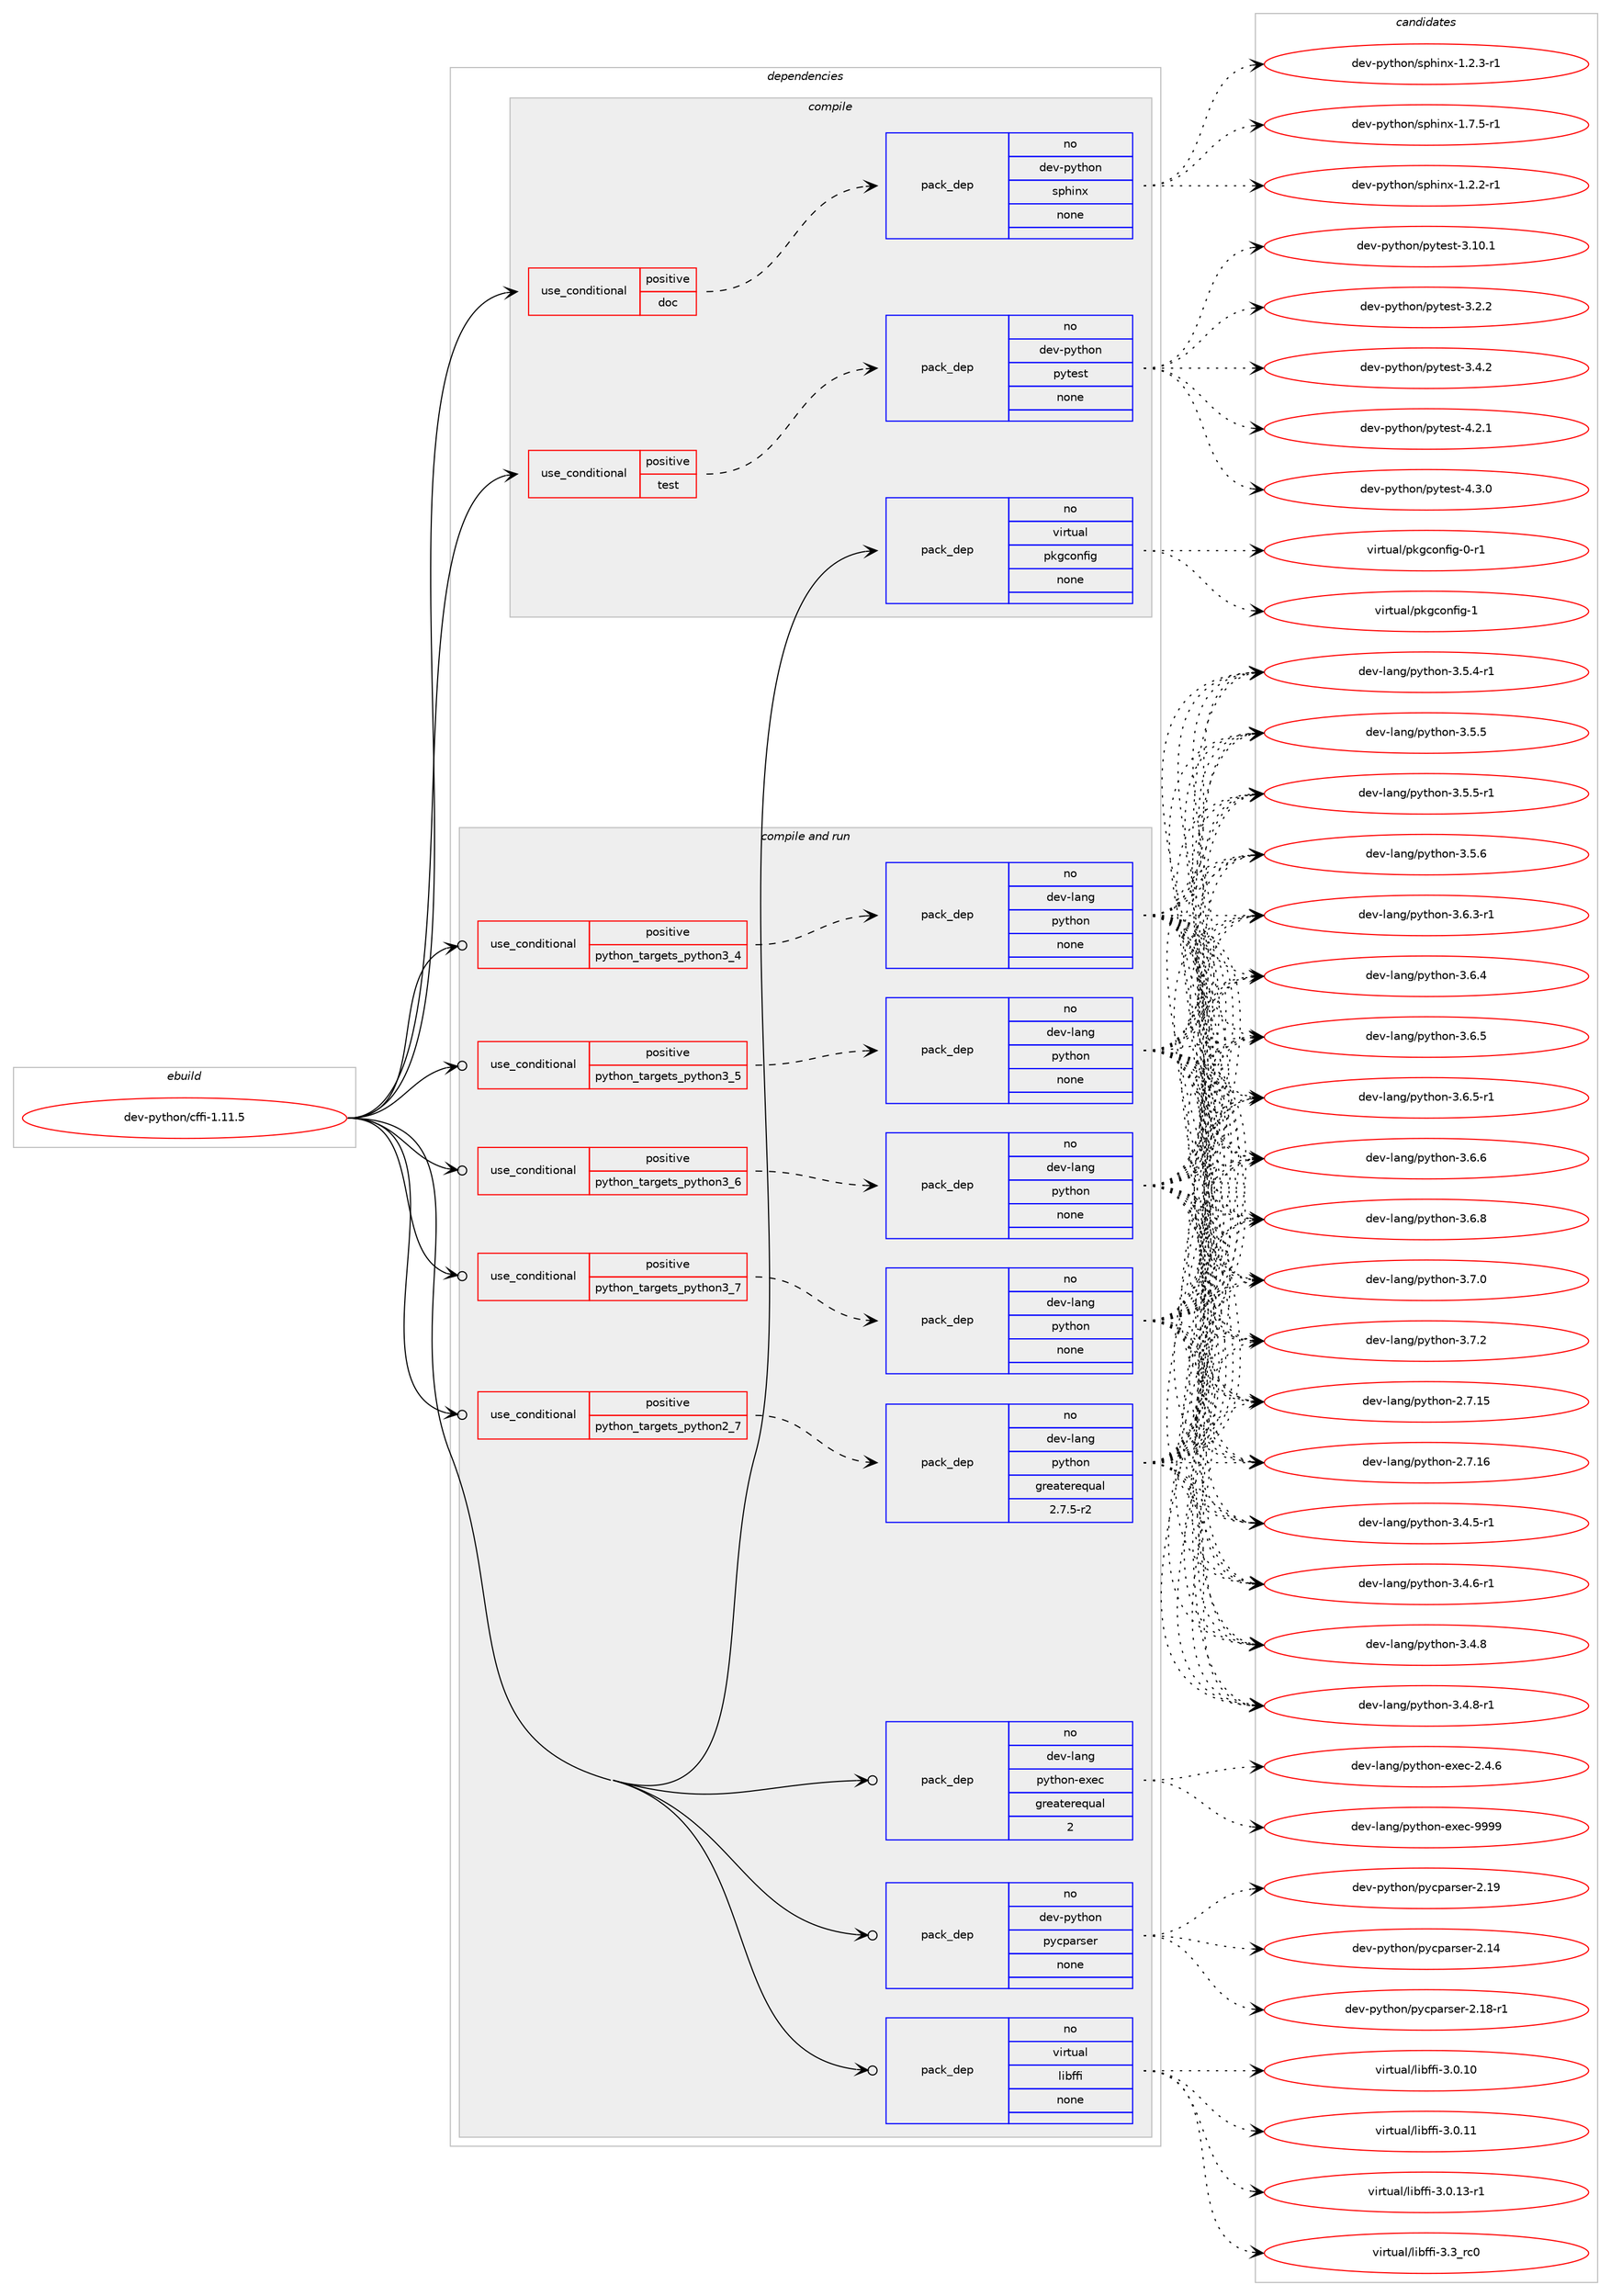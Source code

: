 digraph prolog {

# *************
# Graph options
# *************

newrank=true;
concentrate=true;
compound=true;
graph [rankdir=LR,fontname=Helvetica,fontsize=10,ranksep=1.5];#, ranksep=2.5, nodesep=0.2];
edge  [arrowhead=vee];
node  [fontname=Helvetica,fontsize=10];

# **********
# The ebuild
# **********

subgraph cluster_leftcol {
color=gray;
rank=same;
label=<<i>ebuild</i>>;
id [label="dev-python/cffi-1.11.5", color=red, width=4, href="../dev-python/cffi-1.11.5.svg"];
}

# ****************
# The dependencies
# ****************

subgraph cluster_midcol {
color=gray;
label=<<i>dependencies</i>>;
subgraph cluster_compile {
fillcolor="#eeeeee";
style=filled;
label=<<i>compile</i>>;
subgraph cond372181 {
dependency1402821 [label=<<TABLE BORDER="0" CELLBORDER="1" CELLSPACING="0" CELLPADDING="4"><TR><TD ROWSPAN="3" CELLPADDING="10">use_conditional</TD></TR><TR><TD>positive</TD></TR><TR><TD>doc</TD></TR></TABLE>>, shape=none, color=red];
subgraph pack1007405 {
dependency1402822 [label=<<TABLE BORDER="0" CELLBORDER="1" CELLSPACING="0" CELLPADDING="4" WIDTH="220"><TR><TD ROWSPAN="6" CELLPADDING="30">pack_dep</TD></TR><TR><TD WIDTH="110">no</TD></TR><TR><TD>dev-python</TD></TR><TR><TD>sphinx</TD></TR><TR><TD>none</TD></TR><TR><TD></TD></TR></TABLE>>, shape=none, color=blue];
}
dependency1402821:e -> dependency1402822:w [weight=20,style="dashed",arrowhead="vee"];
}
id:e -> dependency1402821:w [weight=20,style="solid",arrowhead="vee"];
subgraph cond372182 {
dependency1402823 [label=<<TABLE BORDER="0" CELLBORDER="1" CELLSPACING="0" CELLPADDING="4"><TR><TD ROWSPAN="3" CELLPADDING="10">use_conditional</TD></TR><TR><TD>positive</TD></TR><TR><TD>test</TD></TR></TABLE>>, shape=none, color=red];
subgraph pack1007406 {
dependency1402824 [label=<<TABLE BORDER="0" CELLBORDER="1" CELLSPACING="0" CELLPADDING="4" WIDTH="220"><TR><TD ROWSPAN="6" CELLPADDING="30">pack_dep</TD></TR><TR><TD WIDTH="110">no</TD></TR><TR><TD>dev-python</TD></TR><TR><TD>pytest</TD></TR><TR><TD>none</TD></TR><TR><TD></TD></TR></TABLE>>, shape=none, color=blue];
}
dependency1402823:e -> dependency1402824:w [weight=20,style="dashed",arrowhead="vee"];
}
id:e -> dependency1402823:w [weight=20,style="solid",arrowhead="vee"];
subgraph pack1007407 {
dependency1402825 [label=<<TABLE BORDER="0" CELLBORDER="1" CELLSPACING="0" CELLPADDING="4" WIDTH="220"><TR><TD ROWSPAN="6" CELLPADDING="30">pack_dep</TD></TR><TR><TD WIDTH="110">no</TD></TR><TR><TD>virtual</TD></TR><TR><TD>pkgconfig</TD></TR><TR><TD>none</TD></TR><TR><TD></TD></TR></TABLE>>, shape=none, color=blue];
}
id:e -> dependency1402825:w [weight=20,style="solid",arrowhead="vee"];
}
subgraph cluster_compileandrun {
fillcolor="#eeeeee";
style=filled;
label=<<i>compile and run</i>>;
subgraph cond372183 {
dependency1402826 [label=<<TABLE BORDER="0" CELLBORDER="1" CELLSPACING="0" CELLPADDING="4"><TR><TD ROWSPAN="3" CELLPADDING="10">use_conditional</TD></TR><TR><TD>positive</TD></TR><TR><TD>python_targets_python2_7</TD></TR></TABLE>>, shape=none, color=red];
subgraph pack1007408 {
dependency1402827 [label=<<TABLE BORDER="0" CELLBORDER="1" CELLSPACING="0" CELLPADDING="4" WIDTH="220"><TR><TD ROWSPAN="6" CELLPADDING="30">pack_dep</TD></TR><TR><TD WIDTH="110">no</TD></TR><TR><TD>dev-lang</TD></TR><TR><TD>python</TD></TR><TR><TD>greaterequal</TD></TR><TR><TD>2.7.5-r2</TD></TR></TABLE>>, shape=none, color=blue];
}
dependency1402826:e -> dependency1402827:w [weight=20,style="dashed",arrowhead="vee"];
}
id:e -> dependency1402826:w [weight=20,style="solid",arrowhead="odotvee"];
subgraph cond372184 {
dependency1402828 [label=<<TABLE BORDER="0" CELLBORDER="1" CELLSPACING="0" CELLPADDING="4"><TR><TD ROWSPAN="3" CELLPADDING="10">use_conditional</TD></TR><TR><TD>positive</TD></TR><TR><TD>python_targets_python3_4</TD></TR></TABLE>>, shape=none, color=red];
subgraph pack1007409 {
dependency1402829 [label=<<TABLE BORDER="0" CELLBORDER="1" CELLSPACING="0" CELLPADDING="4" WIDTH="220"><TR><TD ROWSPAN="6" CELLPADDING="30">pack_dep</TD></TR><TR><TD WIDTH="110">no</TD></TR><TR><TD>dev-lang</TD></TR><TR><TD>python</TD></TR><TR><TD>none</TD></TR><TR><TD></TD></TR></TABLE>>, shape=none, color=blue];
}
dependency1402828:e -> dependency1402829:w [weight=20,style="dashed",arrowhead="vee"];
}
id:e -> dependency1402828:w [weight=20,style="solid",arrowhead="odotvee"];
subgraph cond372185 {
dependency1402830 [label=<<TABLE BORDER="0" CELLBORDER="1" CELLSPACING="0" CELLPADDING="4"><TR><TD ROWSPAN="3" CELLPADDING="10">use_conditional</TD></TR><TR><TD>positive</TD></TR><TR><TD>python_targets_python3_5</TD></TR></TABLE>>, shape=none, color=red];
subgraph pack1007410 {
dependency1402831 [label=<<TABLE BORDER="0" CELLBORDER="1" CELLSPACING="0" CELLPADDING="4" WIDTH="220"><TR><TD ROWSPAN="6" CELLPADDING="30">pack_dep</TD></TR><TR><TD WIDTH="110">no</TD></TR><TR><TD>dev-lang</TD></TR><TR><TD>python</TD></TR><TR><TD>none</TD></TR><TR><TD></TD></TR></TABLE>>, shape=none, color=blue];
}
dependency1402830:e -> dependency1402831:w [weight=20,style="dashed",arrowhead="vee"];
}
id:e -> dependency1402830:w [weight=20,style="solid",arrowhead="odotvee"];
subgraph cond372186 {
dependency1402832 [label=<<TABLE BORDER="0" CELLBORDER="1" CELLSPACING="0" CELLPADDING="4"><TR><TD ROWSPAN="3" CELLPADDING="10">use_conditional</TD></TR><TR><TD>positive</TD></TR><TR><TD>python_targets_python3_6</TD></TR></TABLE>>, shape=none, color=red];
subgraph pack1007411 {
dependency1402833 [label=<<TABLE BORDER="0" CELLBORDER="1" CELLSPACING="0" CELLPADDING="4" WIDTH="220"><TR><TD ROWSPAN="6" CELLPADDING="30">pack_dep</TD></TR><TR><TD WIDTH="110">no</TD></TR><TR><TD>dev-lang</TD></TR><TR><TD>python</TD></TR><TR><TD>none</TD></TR><TR><TD></TD></TR></TABLE>>, shape=none, color=blue];
}
dependency1402832:e -> dependency1402833:w [weight=20,style="dashed",arrowhead="vee"];
}
id:e -> dependency1402832:w [weight=20,style="solid",arrowhead="odotvee"];
subgraph cond372187 {
dependency1402834 [label=<<TABLE BORDER="0" CELLBORDER="1" CELLSPACING="0" CELLPADDING="4"><TR><TD ROWSPAN="3" CELLPADDING="10">use_conditional</TD></TR><TR><TD>positive</TD></TR><TR><TD>python_targets_python3_7</TD></TR></TABLE>>, shape=none, color=red];
subgraph pack1007412 {
dependency1402835 [label=<<TABLE BORDER="0" CELLBORDER="1" CELLSPACING="0" CELLPADDING="4" WIDTH="220"><TR><TD ROWSPAN="6" CELLPADDING="30">pack_dep</TD></TR><TR><TD WIDTH="110">no</TD></TR><TR><TD>dev-lang</TD></TR><TR><TD>python</TD></TR><TR><TD>none</TD></TR><TR><TD></TD></TR></TABLE>>, shape=none, color=blue];
}
dependency1402834:e -> dependency1402835:w [weight=20,style="dashed",arrowhead="vee"];
}
id:e -> dependency1402834:w [weight=20,style="solid",arrowhead="odotvee"];
subgraph pack1007413 {
dependency1402836 [label=<<TABLE BORDER="0" CELLBORDER="1" CELLSPACING="0" CELLPADDING="4" WIDTH="220"><TR><TD ROWSPAN="6" CELLPADDING="30">pack_dep</TD></TR><TR><TD WIDTH="110">no</TD></TR><TR><TD>dev-lang</TD></TR><TR><TD>python-exec</TD></TR><TR><TD>greaterequal</TD></TR><TR><TD>2</TD></TR></TABLE>>, shape=none, color=blue];
}
id:e -> dependency1402836:w [weight=20,style="solid",arrowhead="odotvee"];
subgraph pack1007414 {
dependency1402837 [label=<<TABLE BORDER="0" CELLBORDER="1" CELLSPACING="0" CELLPADDING="4" WIDTH="220"><TR><TD ROWSPAN="6" CELLPADDING="30">pack_dep</TD></TR><TR><TD WIDTH="110">no</TD></TR><TR><TD>dev-python</TD></TR><TR><TD>pycparser</TD></TR><TR><TD>none</TD></TR><TR><TD></TD></TR></TABLE>>, shape=none, color=blue];
}
id:e -> dependency1402837:w [weight=20,style="solid",arrowhead="odotvee"];
subgraph pack1007415 {
dependency1402838 [label=<<TABLE BORDER="0" CELLBORDER="1" CELLSPACING="0" CELLPADDING="4" WIDTH="220"><TR><TD ROWSPAN="6" CELLPADDING="30">pack_dep</TD></TR><TR><TD WIDTH="110">no</TD></TR><TR><TD>virtual</TD></TR><TR><TD>libffi</TD></TR><TR><TD>none</TD></TR><TR><TD></TD></TR></TABLE>>, shape=none, color=blue];
}
id:e -> dependency1402838:w [weight=20,style="solid",arrowhead="odotvee"];
}
subgraph cluster_run {
fillcolor="#eeeeee";
style=filled;
label=<<i>run</i>>;
}
}

# **************
# The candidates
# **************

subgraph cluster_choices {
rank=same;
color=gray;
label=<<i>candidates</i>>;

subgraph choice1007405 {
color=black;
nodesep=1;
choice10010111845112121116104111110471151121041051101204549465046504511449 [label="dev-python/sphinx-1.2.2-r1", color=red, width=4,href="../dev-python/sphinx-1.2.2-r1.svg"];
choice10010111845112121116104111110471151121041051101204549465046514511449 [label="dev-python/sphinx-1.2.3-r1", color=red, width=4,href="../dev-python/sphinx-1.2.3-r1.svg"];
choice10010111845112121116104111110471151121041051101204549465546534511449 [label="dev-python/sphinx-1.7.5-r1", color=red, width=4,href="../dev-python/sphinx-1.7.5-r1.svg"];
dependency1402822:e -> choice10010111845112121116104111110471151121041051101204549465046504511449:w [style=dotted,weight="100"];
dependency1402822:e -> choice10010111845112121116104111110471151121041051101204549465046514511449:w [style=dotted,weight="100"];
dependency1402822:e -> choice10010111845112121116104111110471151121041051101204549465546534511449:w [style=dotted,weight="100"];
}
subgraph choice1007406 {
color=black;
nodesep=1;
choice100101118451121211161041111104711212111610111511645514649484649 [label="dev-python/pytest-3.10.1", color=red, width=4,href="../dev-python/pytest-3.10.1.svg"];
choice1001011184511212111610411111047112121116101115116455146504650 [label="dev-python/pytest-3.2.2", color=red, width=4,href="../dev-python/pytest-3.2.2.svg"];
choice1001011184511212111610411111047112121116101115116455146524650 [label="dev-python/pytest-3.4.2", color=red, width=4,href="../dev-python/pytest-3.4.2.svg"];
choice1001011184511212111610411111047112121116101115116455246504649 [label="dev-python/pytest-4.2.1", color=red, width=4,href="../dev-python/pytest-4.2.1.svg"];
choice1001011184511212111610411111047112121116101115116455246514648 [label="dev-python/pytest-4.3.0", color=red, width=4,href="../dev-python/pytest-4.3.0.svg"];
dependency1402824:e -> choice100101118451121211161041111104711212111610111511645514649484649:w [style=dotted,weight="100"];
dependency1402824:e -> choice1001011184511212111610411111047112121116101115116455146504650:w [style=dotted,weight="100"];
dependency1402824:e -> choice1001011184511212111610411111047112121116101115116455146524650:w [style=dotted,weight="100"];
dependency1402824:e -> choice1001011184511212111610411111047112121116101115116455246504649:w [style=dotted,weight="100"];
dependency1402824:e -> choice1001011184511212111610411111047112121116101115116455246514648:w [style=dotted,weight="100"];
}
subgraph choice1007407 {
color=black;
nodesep=1;
choice11810511411611797108471121071039911111010210510345484511449 [label="virtual/pkgconfig-0-r1", color=red, width=4,href="../virtual/pkgconfig-0-r1.svg"];
choice1181051141161179710847112107103991111101021051034549 [label="virtual/pkgconfig-1", color=red, width=4,href="../virtual/pkgconfig-1.svg"];
dependency1402825:e -> choice11810511411611797108471121071039911111010210510345484511449:w [style=dotted,weight="100"];
dependency1402825:e -> choice1181051141161179710847112107103991111101021051034549:w [style=dotted,weight="100"];
}
subgraph choice1007408 {
color=black;
nodesep=1;
choice10010111845108971101034711212111610411111045504655464953 [label="dev-lang/python-2.7.15", color=red, width=4,href="../dev-lang/python-2.7.15.svg"];
choice10010111845108971101034711212111610411111045504655464954 [label="dev-lang/python-2.7.16", color=red, width=4,href="../dev-lang/python-2.7.16.svg"];
choice1001011184510897110103471121211161041111104551465246534511449 [label="dev-lang/python-3.4.5-r1", color=red, width=4,href="../dev-lang/python-3.4.5-r1.svg"];
choice1001011184510897110103471121211161041111104551465246544511449 [label="dev-lang/python-3.4.6-r1", color=red, width=4,href="../dev-lang/python-3.4.6-r1.svg"];
choice100101118451089711010347112121116104111110455146524656 [label="dev-lang/python-3.4.8", color=red, width=4,href="../dev-lang/python-3.4.8.svg"];
choice1001011184510897110103471121211161041111104551465246564511449 [label="dev-lang/python-3.4.8-r1", color=red, width=4,href="../dev-lang/python-3.4.8-r1.svg"];
choice1001011184510897110103471121211161041111104551465346524511449 [label="dev-lang/python-3.5.4-r1", color=red, width=4,href="../dev-lang/python-3.5.4-r1.svg"];
choice100101118451089711010347112121116104111110455146534653 [label="dev-lang/python-3.5.5", color=red, width=4,href="../dev-lang/python-3.5.5.svg"];
choice1001011184510897110103471121211161041111104551465346534511449 [label="dev-lang/python-3.5.5-r1", color=red, width=4,href="../dev-lang/python-3.5.5-r1.svg"];
choice100101118451089711010347112121116104111110455146534654 [label="dev-lang/python-3.5.6", color=red, width=4,href="../dev-lang/python-3.5.6.svg"];
choice1001011184510897110103471121211161041111104551465446514511449 [label="dev-lang/python-3.6.3-r1", color=red, width=4,href="../dev-lang/python-3.6.3-r1.svg"];
choice100101118451089711010347112121116104111110455146544652 [label="dev-lang/python-3.6.4", color=red, width=4,href="../dev-lang/python-3.6.4.svg"];
choice100101118451089711010347112121116104111110455146544653 [label="dev-lang/python-3.6.5", color=red, width=4,href="../dev-lang/python-3.6.5.svg"];
choice1001011184510897110103471121211161041111104551465446534511449 [label="dev-lang/python-3.6.5-r1", color=red, width=4,href="../dev-lang/python-3.6.5-r1.svg"];
choice100101118451089711010347112121116104111110455146544654 [label="dev-lang/python-3.6.6", color=red, width=4,href="../dev-lang/python-3.6.6.svg"];
choice100101118451089711010347112121116104111110455146544656 [label="dev-lang/python-3.6.8", color=red, width=4,href="../dev-lang/python-3.6.8.svg"];
choice100101118451089711010347112121116104111110455146554648 [label="dev-lang/python-3.7.0", color=red, width=4,href="../dev-lang/python-3.7.0.svg"];
choice100101118451089711010347112121116104111110455146554650 [label="dev-lang/python-3.7.2", color=red, width=4,href="../dev-lang/python-3.7.2.svg"];
dependency1402827:e -> choice10010111845108971101034711212111610411111045504655464953:w [style=dotted,weight="100"];
dependency1402827:e -> choice10010111845108971101034711212111610411111045504655464954:w [style=dotted,weight="100"];
dependency1402827:e -> choice1001011184510897110103471121211161041111104551465246534511449:w [style=dotted,weight="100"];
dependency1402827:e -> choice1001011184510897110103471121211161041111104551465246544511449:w [style=dotted,weight="100"];
dependency1402827:e -> choice100101118451089711010347112121116104111110455146524656:w [style=dotted,weight="100"];
dependency1402827:e -> choice1001011184510897110103471121211161041111104551465246564511449:w [style=dotted,weight="100"];
dependency1402827:e -> choice1001011184510897110103471121211161041111104551465346524511449:w [style=dotted,weight="100"];
dependency1402827:e -> choice100101118451089711010347112121116104111110455146534653:w [style=dotted,weight="100"];
dependency1402827:e -> choice1001011184510897110103471121211161041111104551465346534511449:w [style=dotted,weight="100"];
dependency1402827:e -> choice100101118451089711010347112121116104111110455146534654:w [style=dotted,weight="100"];
dependency1402827:e -> choice1001011184510897110103471121211161041111104551465446514511449:w [style=dotted,weight="100"];
dependency1402827:e -> choice100101118451089711010347112121116104111110455146544652:w [style=dotted,weight="100"];
dependency1402827:e -> choice100101118451089711010347112121116104111110455146544653:w [style=dotted,weight="100"];
dependency1402827:e -> choice1001011184510897110103471121211161041111104551465446534511449:w [style=dotted,weight="100"];
dependency1402827:e -> choice100101118451089711010347112121116104111110455146544654:w [style=dotted,weight="100"];
dependency1402827:e -> choice100101118451089711010347112121116104111110455146544656:w [style=dotted,weight="100"];
dependency1402827:e -> choice100101118451089711010347112121116104111110455146554648:w [style=dotted,weight="100"];
dependency1402827:e -> choice100101118451089711010347112121116104111110455146554650:w [style=dotted,weight="100"];
}
subgraph choice1007409 {
color=black;
nodesep=1;
choice10010111845108971101034711212111610411111045504655464953 [label="dev-lang/python-2.7.15", color=red, width=4,href="../dev-lang/python-2.7.15.svg"];
choice10010111845108971101034711212111610411111045504655464954 [label="dev-lang/python-2.7.16", color=red, width=4,href="../dev-lang/python-2.7.16.svg"];
choice1001011184510897110103471121211161041111104551465246534511449 [label="dev-lang/python-3.4.5-r1", color=red, width=4,href="../dev-lang/python-3.4.5-r1.svg"];
choice1001011184510897110103471121211161041111104551465246544511449 [label="dev-lang/python-3.4.6-r1", color=red, width=4,href="../dev-lang/python-3.4.6-r1.svg"];
choice100101118451089711010347112121116104111110455146524656 [label="dev-lang/python-3.4.8", color=red, width=4,href="../dev-lang/python-3.4.8.svg"];
choice1001011184510897110103471121211161041111104551465246564511449 [label="dev-lang/python-3.4.8-r1", color=red, width=4,href="../dev-lang/python-3.4.8-r1.svg"];
choice1001011184510897110103471121211161041111104551465346524511449 [label="dev-lang/python-3.5.4-r1", color=red, width=4,href="../dev-lang/python-3.5.4-r1.svg"];
choice100101118451089711010347112121116104111110455146534653 [label="dev-lang/python-3.5.5", color=red, width=4,href="../dev-lang/python-3.5.5.svg"];
choice1001011184510897110103471121211161041111104551465346534511449 [label="dev-lang/python-3.5.5-r1", color=red, width=4,href="../dev-lang/python-3.5.5-r1.svg"];
choice100101118451089711010347112121116104111110455146534654 [label="dev-lang/python-3.5.6", color=red, width=4,href="../dev-lang/python-3.5.6.svg"];
choice1001011184510897110103471121211161041111104551465446514511449 [label="dev-lang/python-3.6.3-r1", color=red, width=4,href="../dev-lang/python-3.6.3-r1.svg"];
choice100101118451089711010347112121116104111110455146544652 [label="dev-lang/python-3.6.4", color=red, width=4,href="../dev-lang/python-3.6.4.svg"];
choice100101118451089711010347112121116104111110455146544653 [label="dev-lang/python-3.6.5", color=red, width=4,href="../dev-lang/python-3.6.5.svg"];
choice1001011184510897110103471121211161041111104551465446534511449 [label="dev-lang/python-3.6.5-r1", color=red, width=4,href="../dev-lang/python-3.6.5-r1.svg"];
choice100101118451089711010347112121116104111110455146544654 [label="dev-lang/python-3.6.6", color=red, width=4,href="../dev-lang/python-3.6.6.svg"];
choice100101118451089711010347112121116104111110455146544656 [label="dev-lang/python-3.6.8", color=red, width=4,href="../dev-lang/python-3.6.8.svg"];
choice100101118451089711010347112121116104111110455146554648 [label="dev-lang/python-3.7.0", color=red, width=4,href="../dev-lang/python-3.7.0.svg"];
choice100101118451089711010347112121116104111110455146554650 [label="dev-lang/python-3.7.2", color=red, width=4,href="../dev-lang/python-3.7.2.svg"];
dependency1402829:e -> choice10010111845108971101034711212111610411111045504655464953:w [style=dotted,weight="100"];
dependency1402829:e -> choice10010111845108971101034711212111610411111045504655464954:w [style=dotted,weight="100"];
dependency1402829:e -> choice1001011184510897110103471121211161041111104551465246534511449:w [style=dotted,weight="100"];
dependency1402829:e -> choice1001011184510897110103471121211161041111104551465246544511449:w [style=dotted,weight="100"];
dependency1402829:e -> choice100101118451089711010347112121116104111110455146524656:w [style=dotted,weight="100"];
dependency1402829:e -> choice1001011184510897110103471121211161041111104551465246564511449:w [style=dotted,weight="100"];
dependency1402829:e -> choice1001011184510897110103471121211161041111104551465346524511449:w [style=dotted,weight="100"];
dependency1402829:e -> choice100101118451089711010347112121116104111110455146534653:w [style=dotted,weight="100"];
dependency1402829:e -> choice1001011184510897110103471121211161041111104551465346534511449:w [style=dotted,weight="100"];
dependency1402829:e -> choice100101118451089711010347112121116104111110455146534654:w [style=dotted,weight="100"];
dependency1402829:e -> choice1001011184510897110103471121211161041111104551465446514511449:w [style=dotted,weight="100"];
dependency1402829:e -> choice100101118451089711010347112121116104111110455146544652:w [style=dotted,weight="100"];
dependency1402829:e -> choice100101118451089711010347112121116104111110455146544653:w [style=dotted,weight="100"];
dependency1402829:e -> choice1001011184510897110103471121211161041111104551465446534511449:w [style=dotted,weight="100"];
dependency1402829:e -> choice100101118451089711010347112121116104111110455146544654:w [style=dotted,weight="100"];
dependency1402829:e -> choice100101118451089711010347112121116104111110455146544656:w [style=dotted,weight="100"];
dependency1402829:e -> choice100101118451089711010347112121116104111110455146554648:w [style=dotted,weight="100"];
dependency1402829:e -> choice100101118451089711010347112121116104111110455146554650:w [style=dotted,weight="100"];
}
subgraph choice1007410 {
color=black;
nodesep=1;
choice10010111845108971101034711212111610411111045504655464953 [label="dev-lang/python-2.7.15", color=red, width=4,href="../dev-lang/python-2.7.15.svg"];
choice10010111845108971101034711212111610411111045504655464954 [label="dev-lang/python-2.7.16", color=red, width=4,href="../dev-lang/python-2.7.16.svg"];
choice1001011184510897110103471121211161041111104551465246534511449 [label="dev-lang/python-3.4.5-r1", color=red, width=4,href="../dev-lang/python-3.4.5-r1.svg"];
choice1001011184510897110103471121211161041111104551465246544511449 [label="dev-lang/python-3.4.6-r1", color=red, width=4,href="../dev-lang/python-3.4.6-r1.svg"];
choice100101118451089711010347112121116104111110455146524656 [label="dev-lang/python-3.4.8", color=red, width=4,href="../dev-lang/python-3.4.8.svg"];
choice1001011184510897110103471121211161041111104551465246564511449 [label="dev-lang/python-3.4.8-r1", color=red, width=4,href="../dev-lang/python-3.4.8-r1.svg"];
choice1001011184510897110103471121211161041111104551465346524511449 [label="dev-lang/python-3.5.4-r1", color=red, width=4,href="../dev-lang/python-3.5.4-r1.svg"];
choice100101118451089711010347112121116104111110455146534653 [label="dev-lang/python-3.5.5", color=red, width=4,href="../dev-lang/python-3.5.5.svg"];
choice1001011184510897110103471121211161041111104551465346534511449 [label="dev-lang/python-3.5.5-r1", color=red, width=4,href="../dev-lang/python-3.5.5-r1.svg"];
choice100101118451089711010347112121116104111110455146534654 [label="dev-lang/python-3.5.6", color=red, width=4,href="../dev-lang/python-3.5.6.svg"];
choice1001011184510897110103471121211161041111104551465446514511449 [label="dev-lang/python-3.6.3-r1", color=red, width=4,href="../dev-lang/python-3.6.3-r1.svg"];
choice100101118451089711010347112121116104111110455146544652 [label="dev-lang/python-3.6.4", color=red, width=4,href="../dev-lang/python-3.6.4.svg"];
choice100101118451089711010347112121116104111110455146544653 [label="dev-lang/python-3.6.5", color=red, width=4,href="../dev-lang/python-3.6.5.svg"];
choice1001011184510897110103471121211161041111104551465446534511449 [label="dev-lang/python-3.6.5-r1", color=red, width=4,href="../dev-lang/python-3.6.5-r1.svg"];
choice100101118451089711010347112121116104111110455146544654 [label="dev-lang/python-3.6.6", color=red, width=4,href="../dev-lang/python-3.6.6.svg"];
choice100101118451089711010347112121116104111110455146544656 [label="dev-lang/python-3.6.8", color=red, width=4,href="../dev-lang/python-3.6.8.svg"];
choice100101118451089711010347112121116104111110455146554648 [label="dev-lang/python-3.7.0", color=red, width=4,href="../dev-lang/python-3.7.0.svg"];
choice100101118451089711010347112121116104111110455146554650 [label="dev-lang/python-3.7.2", color=red, width=4,href="../dev-lang/python-3.7.2.svg"];
dependency1402831:e -> choice10010111845108971101034711212111610411111045504655464953:w [style=dotted,weight="100"];
dependency1402831:e -> choice10010111845108971101034711212111610411111045504655464954:w [style=dotted,weight="100"];
dependency1402831:e -> choice1001011184510897110103471121211161041111104551465246534511449:w [style=dotted,weight="100"];
dependency1402831:e -> choice1001011184510897110103471121211161041111104551465246544511449:w [style=dotted,weight="100"];
dependency1402831:e -> choice100101118451089711010347112121116104111110455146524656:w [style=dotted,weight="100"];
dependency1402831:e -> choice1001011184510897110103471121211161041111104551465246564511449:w [style=dotted,weight="100"];
dependency1402831:e -> choice1001011184510897110103471121211161041111104551465346524511449:w [style=dotted,weight="100"];
dependency1402831:e -> choice100101118451089711010347112121116104111110455146534653:w [style=dotted,weight="100"];
dependency1402831:e -> choice1001011184510897110103471121211161041111104551465346534511449:w [style=dotted,weight="100"];
dependency1402831:e -> choice100101118451089711010347112121116104111110455146534654:w [style=dotted,weight="100"];
dependency1402831:e -> choice1001011184510897110103471121211161041111104551465446514511449:w [style=dotted,weight="100"];
dependency1402831:e -> choice100101118451089711010347112121116104111110455146544652:w [style=dotted,weight="100"];
dependency1402831:e -> choice100101118451089711010347112121116104111110455146544653:w [style=dotted,weight="100"];
dependency1402831:e -> choice1001011184510897110103471121211161041111104551465446534511449:w [style=dotted,weight="100"];
dependency1402831:e -> choice100101118451089711010347112121116104111110455146544654:w [style=dotted,weight="100"];
dependency1402831:e -> choice100101118451089711010347112121116104111110455146544656:w [style=dotted,weight="100"];
dependency1402831:e -> choice100101118451089711010347112121116104111110455146554648:w [style=dotted,weight="100"];
dependency1402831:e -> choice100101118451089711010347112121116104111110455146554650:w [style=dotted,weight="100"];
}
subgraph choice1007411 {
color=black;
nodesep=1;
choice10010111845108971101034711212111610411111045504655464953 [label="dev-lang/python-2.7.15", color=red, width=4,href="../dev-lang/python-2.7.15.svg"];
choice10010111845108971101034711212111610411111045504655464954 [label="dev-lang/python-2.7.16", color=red, width=4,href="../dev-lang/python-2.7.16.svg"];
choice1001011184510897110103471121211161041111104551465246534511449 [label="dev-lang/python-3.4.5-r1", color=red, width=4,href="../dev-lang/python-3.4.5-r1.svg"];
choice1001011184510897110103471121211161041111104551465246544511449 [label="dev-lang/python-3.4.6-r1", color=red, width=4,href="../dev-lang/python-3.4.6-r1.svg"];
choice100101118451089711010347112121116104111110455146524656 [label="dev-lang/python-3.4.8", color=red, width=4,href="../dev-lang/python-3.4.8.svg"];
choice1001011184510897110103471121211161041111104551465246564511449 [label="dev-lang/python-3.4.8-r1", color=red, width=4,href="../dev-lang/python-3.4.8-r1.svg"];
choice1001011184510897110103471121211161041111104551465346524511449 [label="dev-lang/python-3.5.4-r1", color=red, width=4,href="../dev-lang/python-3.5.4-r1.svg"];
choice100101118451089711010347112121116104111110455146534653 [label="dev-lang/python-3.5.5", color=red, width=4,href="../dev-lang/python-3.5.5.svg"];
choice1001011184510897110103471121211161041111104551465346534511449 [label="dev-lang/python-3.5.5-r1", color=red, width=4,href="../dev-lang/python-3.5.5-r1.svg"];
choice100101118451089711010347112121116104111110455146534654 [label="dev-lang/python-3.5.6", color=red, width=4,href="../dev-lang/python-3.5.6.svg"];
choice1001011184510897110103471121211161041111104551465446514511449 [label="dev-lang/python-3.6.3-r1", color=red, width=4,href="../dev-lang/python-3.6.3-r1.svg"];
choice100101118451089711010347112121116104111110455146544652 [label="dev-lang/python-3.6.4", color=red, width=4,href="../dev-lang/python-3.6.4.svg"];
choice100101118451089711010347112121116104111110455146544653 [label="dev-lang/python-3.6.5", color=red, width=4,href="../dev-lang/python-3.6.5.svg"];
choice1001011184510897110103471121211161041111104551465446534511449 [label="dev-lang/python-3.6.5-r1", color=red, width=4,href="../dev-lang/python-3.6.5-r1.svg"];
choice100101118451089711010347112121116104111110455146544654 [label="dev-lang/python-3.6.6", color=red, width=4,href="../dev-lang/python-3.6.6.svg"];
choice100101118451089711010347112121116104111110455146544656 [label="dev-lang/python-3.6.8", color=red, width=4,href="../dev-lang/python-3.6.8.svg"];
choice100101118451089711010347112121116104111110455146554648 [label="dev-lang/python-3.7.0", color=red, width=4,href="../dev-lang/python-3.7.0.svg"];
choice100101118451089711010347112121116104111110455146554650 [label="dev-lang/python-3.7.2", color=red, width=4,href="../dev-lang/python-3.7.2.svg"];
dependency1402833:e -> choice10010111845108971101034711212111610411111045504655464953:w [style=dotted,weight="100"];
dependency1402833:e -> choice10010111845108971101034711212111610411111045504655464954:w [style=dotted,weight="100"];
dependency1402833:e -> choice1001011184510897110103471121211161041111104551465246534511449:w [style=dotted,weight="100"];
dependency1402833:e -> choice1001011184510897110103471121211161041111104551465246544511449:w [style=dotted,weight="100"];
dependency1402833:e -> choice100101118451089711010347112121116104111110455146524656:w [style=dotted,weight="100"];
dependency1402833:e -> choice1001011184510897110103471121211161041111104551465246564511449:w [style=dotted,weight="100"];
dependency1402833:e -> choice1001011184510897110103471121211161041111104551465346524511449:w [style=dotted,weight="100"];
dependency1402833:e -> choice100101118451089711010347112121116104111110455146534653:w [style=dotted,weight="100"];
dependency1402833:e -> choice1001011184510897110103471121211161041111104551465346534511449:w [style=dotted,weight="100"];
dependency1402833:e -> choice100101118451089711010347112121116104111110455146534654:w [style=dotted,weight="100"];
dependency1402833:e -> choice1001011184510897110103471121211161041111104551465446514511449:w [style=dotted,weight="100"];
dependency1402833:e -> choice100101118451089711010347112121116104111110455146544652:w [style=dotted,weight="100"];
dependency1402833:e -> choice100101118451089711010347112121116104111110455146544653:w [style=dotted,weight="100"];
dependency1402833:e -> choice1001011184510897110103471121211161041111104551465446534511449:w [style=dotted,weight="100"];
dependency1402833:e -> choice100101118451089711010347112121116104111110455146544654:w [style=dotted,weight="100"];
dependency1402833:e -> choice100101118451089711010347112121116104111110455146544656:w [style=dotted,weight="100"];
dependency1402833:e -> choice100101118451089711010347112121116104111110455146554648:w [style=dotted,weight="100"];
dependency1402833:e -> choice100101118451089711010347112121116104111110455146554650:w [style=dotted,weight="100"];
}
subgraph choice1007412 {
color=black;
nodesep=1;
choice10010111845108971101034711212111610411111045504655464953 [label="dev-lang/python-2.7.15", color=red, width=4,href="../dev-lang/python-2.7.15.svg"];
choice10010111845108971101034711212111610411111045504655464954 [label="dev-lang/python-2.7.16", color=red, width=4,href="../dev-lang/python-2.7.16.svg"];
choice1001011184510897110103471121211161041111104551465246534511449 [label="dev-lang/python-3.4.5-r1", color=red, width=4,href="../dev-lang/python-3.4.5-r1.svg"];
choice1001011184510897110103471121211161041111104551465246544511449 [label="dev-lang/python-3.4.6-r1", color=red, width=4,href="../dev-lang/python-3.4.6-r1.svg"];
choice100101118451089711010347112121116104111110455146524656 [label="dev-lang/python-3.4.8", color=red, width=4,href="../dev-lang/python-3.4.8.svg"];
choice1001011184510897110103471121211161041111104551465246564511449 [label="dev-lang/python-3.4.8-r1", color=red, width=4,href="../dev-lang/python-3.4.8-r1.svg"];
choice1001011184510897110103471121211161041111104551465346524511449 [label="dev-lang/python-3.5.4-r1", color=red, width=4,href="../dev-lang/python-3.5.4-r1.svg"];
choice100101118451089711010347112121116104111110455146534653 [label="dev-lang/python-3.5.5", color=red, width=4,href="../dev-lang/python-3.5.5.svg"];
choice1001011184510897110103471121211161041111104551465346534511449 [label="dev-lang/python-3.5.5-r1", color=red, width=4,href="../dev-lang/python-3.5.5-r1.svg"];
choice100101118451089711010347112121116104111110455146534654 [label="dev-lang/python-3.5.6", color=red, width=4,href="../dev-lang/python-3.5.6.svg"];
choice1001011184510897110103471121211161041111104551465446514511449 [label="dev-lang/python-3.6.3-r1", color=red, width=4,href="../dev-lang/python-3.6.3-r1.svg"];
choice100101118451089711010347112121116104111110455146544652 [label="dev-lang/python-3.6.4", color=red, width=4,href="../dev-lang/python-3.6.4.svg"];
choice100101118451089711010347112121116104111110455146544653 [label="dev-lang/python-3.6.5", color=red, width=4,href="../dev-lang/python-3.6.5.svg"];
choice1001011184510897110103471121211161041111104551465446534511449 [label="dev-lang/python-3.6.5-r1", color=red, width=4,href="../dev-lang/python-3.6.5-r1.svg"];
choice100101118451089711010347112121116104111110455146544654 [label="dev-lang/python-3.6.6", color=red, width=4,href="../dev-lang/python-3.6.6.svg"];
choice100101118451089711010347112121116104111110455146544656 [label="dev-lang/python-3.6.8", color=red, width=4,href="../dev-lang/python-3.6.8.svg"];
choice100101118451089711010347112121116104111110455146554648 [label="dev-lang/python-3.7.0", color=red, width=4,href="../dev-lang/python-3.7.0.svg"];
choice100101118451089711010347112121116104111110455146554650 [label="dev-lang/python-3.7.2", color=red, width=4,href="../dev-lang/python-3.7.2.svg"];
dependency1402835:e -> choice10010111845108971101034711212111610411111045504655464953:w [style=dotted,weight="100"];
dependency1402835:e -> choice10010111845108971101034711212111610411111045504655464954:w [style=dotted,weight="100"];
dependency1402835:e -> choice1001011184510897110103471121211161041111104551465246534511449:w [style=dotted,weight="100"];
dependency1402835:e -> choice1001011184510897110103471121211161041111104551465246544511449:w [style=dotted,weight="100"];
dependency1402835:e -> choice100101118451089711010347112121116104111110455146524656:w [style=dotted,weight="100"];
dependency1402835:e -> choice1001011184510897110103471121211161041111104551465246564511449:w [style=dotted,weight="100"];
dependency1402835:e -> choice1001011184510897110103471121211161041111104551465346524511449:w [style=dotted,weight="100"];
dependency1402835:e -> choice100101118451089711010347112121116104111110455146534653:w [style=dotted,weight="100"];
dependency1402835:e -> choice1001011184510897110103471121211161041111104551465346534511449:w [style=dotted,weight="100"];
dependency1402835:e -> choice100101118451089711010347112121116104111110455146534654:w [style=dotted,weight="100"];
dependency1402835:e -> choice1001011184510897110103471121211161041111104551465446514511449:w [style=dotted,weight="100"];
dependency1402835:e -> choice100101118451089711010347112121116104111110455146544652:w [style=dotted,weight="100"];
dependency1402835:e -> choice100101118451089711010347112121116104111110455146544653:w [style=dotted,weight="100"];
dependency1402835:e -> choice1001011184510897110103471121211161041111104551465446534511449:w [style=dotted,weight="100"];
dependency1402835:e -> choice100101118451089711010347112121116104111110455146544654:w [style=dotted,weight="100"];
dependency1402835:e -> choice100101118451089711010347112121116104111110455146544656:w [style=dotted,weight="100"];
dependency1402835:e -> choice100101118451089711010347112121116104111110455146554648:w [style=dotted,weight="100"];
dependency1402835:e -> choice100101118451089711010347112121116104111110455146554650:w [style=dotted,weight="100"];
}
subgraph choice1007413 {
color=black;
nodesep=1;
choice1001011184510897110103471121211161041111104510112010199455046524654 [label="dev-lang/python-exec-2.4.6", color=red, width=4,href="../dev-lang/python-exec-2.4.6.svg"];
choice10010111845108971101034711212111610411111045101120101994557575757 [label="dev-lang/python-exec-9999", color=red, width=4,href="../dev-lang/python-exec-9999.svg"];
dependency1402836:e -> choice1001011184510897110103471121211161041111104510112010199455046524654:w [style=dotted,weight="100"];
dependency1402836:e -> choice10010111845108971101034711212111610411111045101120101994557575757:w [style=dotted,weight="100"];
}
subgraph choice1007414 {
color=black;
nodesep=1;
choice100101118451121211161041111104711212199112971141151011144550464952 [label="dev-python/pycparser-2.14", color=red, width=4,href="../dev-python/pycparser-2.14.svg"];
choice1001011184511212111610411111047112121991129711411510111445504649564511449 [label="dev-python/pycparser-2.18-r1", color=red, width=4,href="../dev-python/pycparser-2.18-r1.svg"];
choice100101118451121211161041111104711212199112971141151011144550464957 [label="dev-python/pycparser-2.19", color=red, width=4,href="../dev-python/pycparser-2.19.svg"];
dependency1402837:e -> choice100101118451121211161041111104711212199112971141151011144550464952:w [style=dotted,weight="100"];
dependency1402837:e -> choice1001011184511212111610411111047112121991129711411510111445504649564511449:w [style=dotted,weight="100"];
dependency1402837:e -> choice100101118451121211161041111104711212199112971141151011144550464957:w [style=dotted,weight="100"];
}
subgraph choice1007415 {
color=black;
nodesep=1;
choice11810511411611797108471081059810210210545514648464948 [label="virtual/libffi-3.0.10", color=red, width=4,href="../virtual/libffi-3.0.10.svg"];
choice11810511411611797108471081059810210210545514648464949 [label="virtual/libffi-3.0.11", color=red, width=4,href="../virtual/libffi-3.0.11.svg"];
choice118105114116117971084710810598102102105455146484649514511449 [label="virtual/libffi-3.0.13-r1", color=red, width=4,href="../virtual/libffi-3.0.13-r1.svg"];
choice11810511411611797108471081059810210210545514651951149948 [label="virtual/libffi-3.3_rc0", color=red, width=4,href="../virtual/libffi-3.3_rc0.svg"];
dependency1402838:e -> choice11810511411611797108471081059810210210545514648464948:w [style=dotted,weight="100"];
dependency1402838:e -> choice11810511411611797108471081059810210210545514648464949:w [style=dotted,weight="100"];
dependency1402838:e -> choice118105114116117971084710810598102102105455146484649514511449:w [style=dotted,weight="100"];
dependency1402838:e -> choice11810511411611797108471081059810210210545514651951149948:w [style=dotted,weight="100"];
}
}

}
